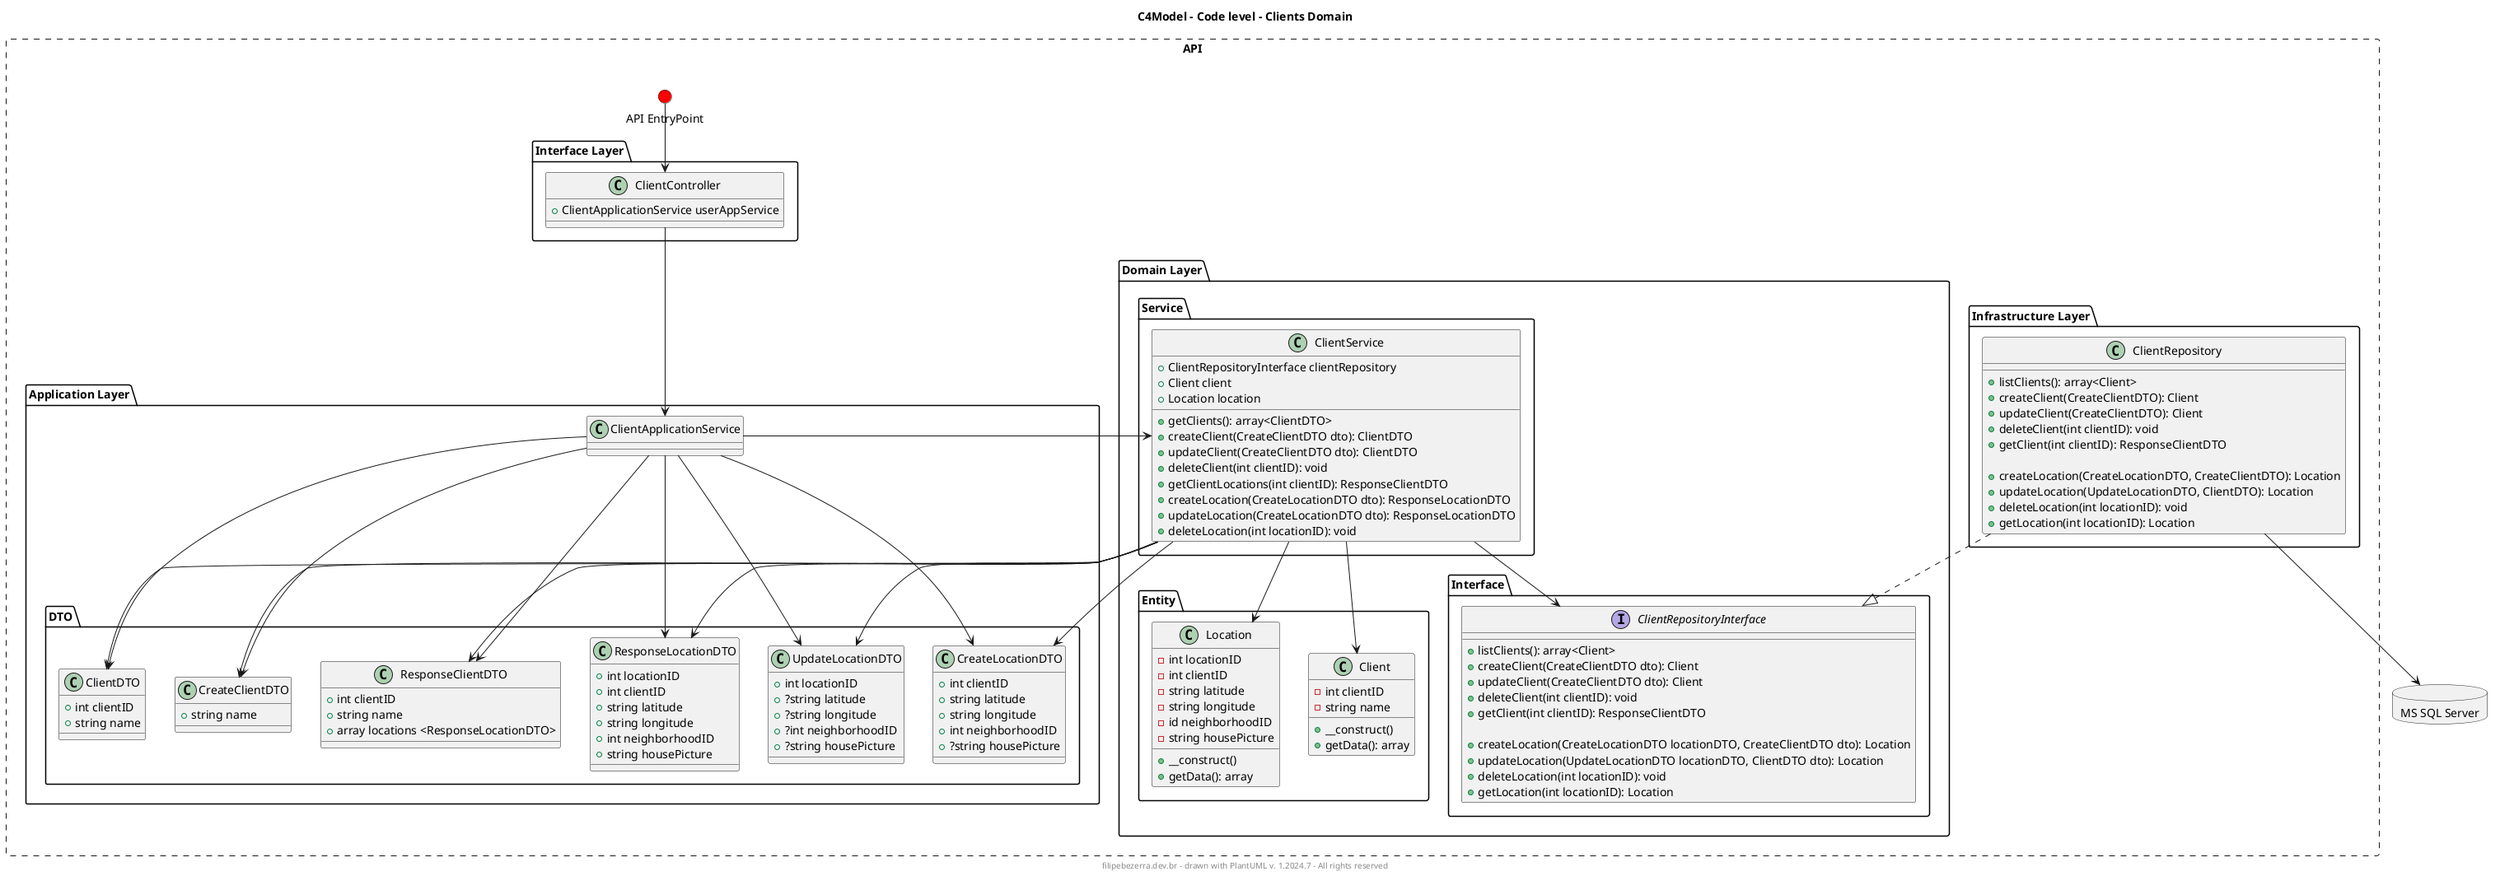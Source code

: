 @startuml C4Model.Code-ClientsDomain
allowmixing
title C4Model - Code level - Clients Domain

rectangle "API" as api #line.dashed {
  () "API EntryPoint" as entryPoint #back:red

  package "Interface Layer" {
    class ClientController {
      +ClientApplicationService userAppService
    }
  }

  package "Application Layer" {
    class ClientApplicationService {

    }

    package "DTO" {
      class CreateClientDTO {
        +string name
      }

      class ClientDTO {
        +int clientID
        +string name
      }

      class CreateLocationDTO {
        +int clientID
        +string latitude
        +string longitude
        +int neighborhoodID
        +?string housePicture
      }

      class UpdateLocationDTO {
        +int locationID
        +?string latitude
        +?string longitude
        +?int neighborhoodID
        +?string housePicture
      }

      class ResponseLocationDTO {
        +int locationID
        +int clientID
        +string latitude
        +string longitude
        +int neighborhoodID
        +string housePicture
      }

      class ResponseClientDTO {
        +int clientID
        +string name
        +array locations <ResponseLocationDTO>
      }

    }
  }

  package "Domain Layer" {

    package "Entity" {
      class Client {
        -int clientID
        -string name

        +__construct()
        +getData(): array
      }

      class Location {
        -int locationID
        -int clientID
        -string latitude
        -string longitude
        -id neighborhoodID
        -string housePicture

        +__construct()
        +getData(): array
      }
    }

    package "Interface" {
      interface ClientRepositoryInterface {
        +listClients(): array<Client>
        +createClient(CreateClientDTO dto): Client
        +updateClient(CreateClientDTO dto): Client
        +deleteClient(int clientID): void
        ' Estou na dúvida se essa é a melhor opção, quero retonar um cliente com as respectivas localizações
        +getClient(int clientID): ResponseClientDTO 
        
        +createLocation(CreateLocationDTO locationDTO, CreateClientDTO dto): Location
        +updateLocation(UpdateLocationDTO locationDTO, ClientDTO dto): Location
        +deleteLocation(int locationID): void
        +getLocation(int locationID): Location
      }
    }

    package "Service" {
      class ClientService {
        +ClientRepositoryInterface clientRepository
        +Client client
        +Location location

        +getClients(): array<ClientDTO>
        +createClient(CreateClientDTO dto): ClientDTO
        +updateClient(CreateClientDTO dto): ClientDTO
        +deleteClient(int clientID): void
        +getClientLocations(int clientID): ResponseClientDTO
        +createLocation(CreateLocationDTO dto): ResponseLocationDTO
        +updateLocation(CreateLocationDTO dto): ResponseLocationDTO
        +deleteLocation(int locationID): void
      }
    }
  }

  package "Infrastructure Layer" {
    class ClientRepository {
      +listClients(): array<Client>
      +createClient(CreateClientDTO): Client
      +updateClient(CreateClientDTO): Client
      +deleteClient(int clientID): void
      +getClient(int clientID): ResponseClientDTO

      +createLocation(CreateLocationDTO, CreateClientDTO): Location
      +updateLocation(UpdateLocationDTO, ClientDTO): Location
      +deleteLocation(int locationID): void
      +getLocation(int locationID): Location
    }
  }
}

database "MS SQL Server" as mssql

' RELAÇÕES

entryPoint -d-> ClientController

ClientController --> ClientApplicationService

ClientApplicationService --> ClientService

' Application usa os DTOs
ClientApplicationService --> CreateClientDTO
ClientApplicationService --> ClientDTO
ClientApplicationService --> CreateLocationDTO
ClientApplicationService --> UpdateLocationDTO
ClientApplicationService --> ResponseLocationDTO
ClientApplicationService --> ResponseClientDTO

' Service usa os DTOs e entidades
ClientService --> ClientRepositoryInterface
ClientService --> Client
ClientService --> Location
ClientService --> ClientDTO
ClientService --> CreateClientDTO
ClientService --> CreateLocationDTO
ClientService --> UpdateLocationDTO
ClientService --> ResponseLocationDTO
ClientService --> ResponseClientDTO

' Repository implementa interface
ClientRepository ..|> ClientRepositoryInterface
ClientRepository --> mssql

footer filipebezerra.dev.br - drawn with PlantUML v. %version() - All rights reserved
@enduml